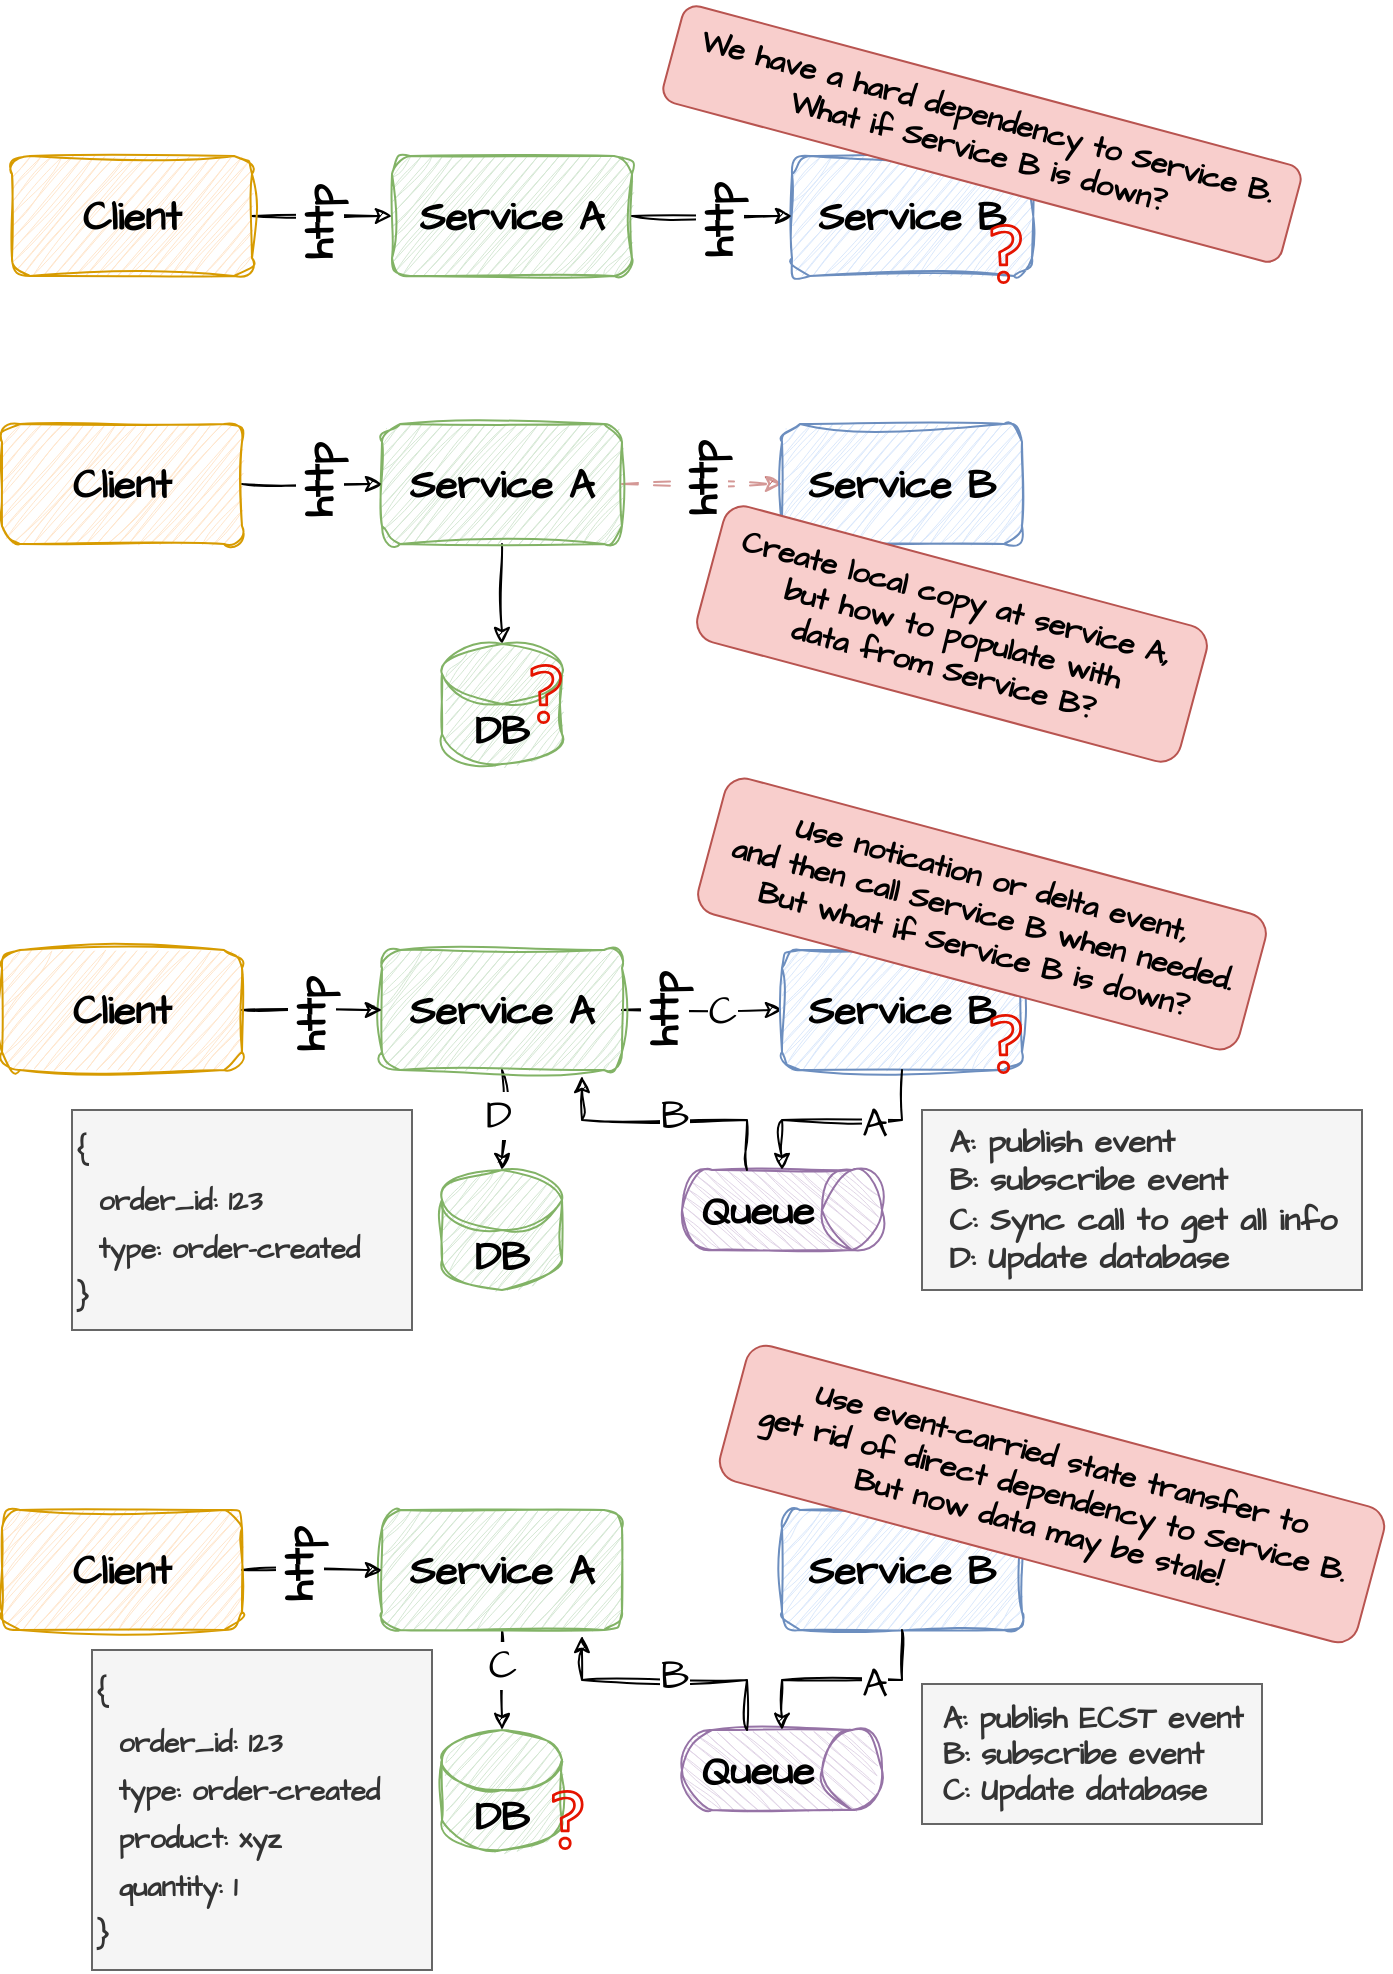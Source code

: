 <mxfile version="22.0.0" type="device">
  <diagram name="Page-1" id="o5Yd8Yg0HRaEMk8Ro8hD">
    <mxGraphModel dx="1032" dy="603" grid="1" gridSize="10" guides="1" tooltips="1" connect="1" arrows="1" fold="1" page="1" pageScale="1" pageWidth="827" pageHeight="1169" math="0" shadow="0">
      <root>
        <mxCell id="0" />
        <mxCell id="1" parent="0" />
        <mxCell id="ba6y40v8I_a7e9k7hn0l-2" value="&lt;b&gt;Service A&lt;/b&gt;" style="rounded=1;whiteSpace=wrap;html=1;sketch=1;hachureGap=4;jiggle=2;curveFitting=1;fontFamily=Architects Daughter;fontSource=https%3A%2F%2Ffonts.googleapis.com%2Fcss%3Ffamily%3DArchitects%2BDaughter;fontSize=20;fillColor=#d5e8d4;strokeColor=#82b366;" parent="1" vertex="1">
          <mxGeometry x="300" y="126" width="120" height="60" as="geometry" />
        </mxCell>
        <mxCell id="ba6y40v8I_a7e9k7hn0l-3" value="&lt;b&gt;Service B&lt;/b&gt;" style="rounded=1;whiteSpace=wrap;html=1;sketch=1;hachureGap=4;jiggle=2;curveFitting=1;fontFamily=Architects Daughter;fontSource=https%3A%2F%2Ffonts.googleapis.com%2Fcss%3Ffamily%3DArchitects%2BDaughter;fontSize=20;fillColor=#dae8fc;strokeColor=#6c8ebf;" parent="1" vertex="1">
          <mxGeometry x="500" y="126" width="120" height="60" as="geometry" />
        </mxCell>
        <mxCell id="ba6y40v8I_a7e9k7hn0l-5" style="edgeStyle=orthogonalEdgeStyle;rounded=0;sketch=1;hachureGap=4;jiggle=2;curveFitting=1;orthogonalLoop=1;jettySize=auto;html=1;exitX=1;exitY=0.5;exitDx=0;exitDy=0;entryX=0;entryY=0.5;entryDx=0;entryDy=0;fontFamily=Architects Daughter;fontSource=https%3A%2F%2Ffonts.googleapis.com%2Fcss%3Ffamily%3DArchitects%2BDaughter;fontSize=16;" parent="1" source="ba6y40v8I_a7e9k7hn0l-4" target="ba6y40v8I_a7e9k7hn0l-2" edge="1">
          <mxGeometry relative="1" as="geometry" />
        </mxCell>
        <mxCell id="T8hlibjeQrh5VsD3uksS-1" value="http" style="edgeLabel;html=1;align=center;verticalAlign=middle;resizable=0;points=[];fontSize=20;fontFamily=Architects Daughter;fontStyle=1;horizontal=0;" parent="ba6y40v8I_a7e9k7hn0l-5" vertex="1" connectable="0">
          <mxGeometry x="-0.074" y="-4" relative="1" as="geometry">
            <mxPoint as="offset" />
          </mxGeometry>
        </mxCell>
        <mxCell id="ba6y40v8I_a7e9k7hn0l-4" value="&lt;b&gt;Client&lt;/b&gt;" style="rounded=1;whiteSpace=wrap;html=1;sketch=1;hachureGap=4;jiggle=2;curveFitting=1;fontFamily=Architects Daughter;fontSource=https%3A%2F%2Ffonts.googleapis.com%2Fcss%3Ffamily%3DArchitects%2BDaughter;fontSize=20;fillColor=#ffe6cc;strokeColor=#d79b00;" parent="1" vertex="1">
          <mxGeometry x="110" y="126" width="120" height="60" as="geometry" />
        </mxCell>
        <mxCell id="ba6y40v8I_a7e9k7hn0l-12" value="" style="edgeStyle=orthogonalEdgeStyle;rounded=0;sketch=1;hachureGap=4;jiggle=2;curveFitting=1;orthogonalLoop=1;jettySize=auto;html=1;exitX=1;exitY=0.5;exitDx=0;exitDy=0;entryX=0;entryY=0.5;entryDx=0;entryDy=0;fontFamily=Architects Daughter;fontSource=https%3A%2F%2Ffonts.googleapis.com%2Fcss%3Ffamily%3DArchitects%2BDaughter;fontSize=16;" parent="1" source="ba6y40v8I_a7e9k7hn0l-2" target="ba6y40v8I_a7e9k7hn0l-3" edge="1">
          <mxGeometry relative="1" as="geometry">
            <mxPoint x="410" y="156" as="sourcePoint" />
            <mxPoint x="440" y="156" as="targetPoint" />
          </mxGeometry>
        </mxCell>
        <mxCell id="-ClgxcuwbLhf4d_EO81Z-5" value="http" style="edgeLabel;html=1;align=center;verticalAlign=middle;resizable=0;points=[];fontSize=20;fontFamily=Architects Daughter;fontStyle=1;horizontal=0;" vertex="1" connectable="0" parent="ba6y40v8I_a7e9k7hn0l-12">
          <mxGeometry x="0.065" y="-3" relative="1" as="geometry">
            <mxPoint as="offset" />
          </mxGeometry>
        </mxCell>
        <mxCell id="ba6y40v8I_a7e9k7hn0l-22" style="edgeStyle=orthogonalEdgeStyle;rounded=0;sketch=1;hachureGap=4;jiggle=2;curveFitting=1;orthogonalLoop=1;jettySize=auto;html=1;exitX=0.5;exitY=1;exitDx=0;exitDy=0;fontFamily=Architects Daughter;fontSource=https%3A%2F%2Ffonts.googleapis.com%2Fcss%3Ffamily%3DArchitects%2BDaughter;fontSize=16;" parent="1" source="ba6y40v8I_a7e9k7hn0l-15" target="ba6y40v8I_a7e9k7hn0l-21" edge="1">
          <mxGeometry relative="1" as="geometry" />
        </mxCell>
        <mxCell id="-ClgxcuwbLhf4d_EO81Z-3" style="edgeStyle=orthogonalEdgeStyle;rounded=0;sketch=1;hachureGap=4;jiggle=2;curveFitting=1;orthogonalLoop=1;jettySize=auto;html=1;exitX=1;exitY=0.5;exitDx=0;exitDy=0;entryX=0;entryY=0.5;entryDx=0;entryDy=0;fontFamily=Architects Daughter;fontSource=https%3A%2F%2Ffonts.googleapis.com%2Fcss%3Ffamily%3DArchitects%2BDaughter;fontSize=16;dashed=1;dashPattern=8 8;fillColor=#f8cecc;strokeColor=#b85450;opacity=60;" edge="1" parent="1" source="ba6y40v8I_a7e9k7hn0l-15" target="ba6y40v8I_a7e9k7hn0l-16">
          <mxGeometry relative="1" as="geometry" />
        </mxCell>
        <mxCell id="-ClgxcuwbLhf4d_EO81Z-6" value="http" style="edgeLabel;html=1;align=center;verticalAlign=middle;resizable=0;points=[];fontSize=20;fontFamily=Architects Daughter;fontStyle=1;horizontal=0;" vertex="1" connectable="0" parent="-ClgxcuwbLhf4d_EO81Z-3">
          <mxGeometry x="-0.235" y="2" relative="1" as="geometry">
            <mxPoint x="9" as="offset" />
          </mxGeometry>
        </mxCell>
        <mxCell id="ba6y40v8I_a7e9k7hn0l-15" value="&lt;b&gt;Service A&lt;/b&gt;" style="rounded=1;whiteSpace=wrap;html=1;sketch=1;hachureGap=4;jiggle=2;curveFitting=1;fontFamily=Architects Daughter;fontSource=https%3A%2F%2Ffonts.googleapis.com%2Fcss%3Ffamily%3DArchitects%2BDaughter;fontSize=20;fillColor=#d5e8d4;strokeColor=#82b366;" parent="1" vertex="1">
          <mxGeometry x="295" y="260" width="120" height="60" as="geometry" />
        </mxCell>
        <mxCell id="ba6y40v8I_a7e9k7hn0l-16" value="&lt;b&gt;Service B&lt;/b&gt;" style="rounded=1;whiteSpace=wrap;html=1;sketch=1;hachureGap=4;jiggle=2;curveFitting=1;fontFamily=Architects Daughter;fontSource=https%3A%2F%2Ffonts.googleapis.com%2Fcss%3Ffamily%3DArchitects%2BDaughter;fontSize=20;fillColor=#dae8fc;strokeColor=#6c8ebf;" parent="1" vertex="1">
          <mxGeometry x="495" y="260" width="120" height="60" as="geometry" />
        </mxCell>
        <mxCell id="ba6y40v8I_a7e9k7hn0l-17" style="edgeStyle=orthogonalEdgeStyle;rounded=0;sketch=1;hachureGap=4;jiggle=2;curveFitting=1;orthogonalLoop=1;jettySize=auto;html=1;exitX=1;exitY=0.5;exitDx=0;exitDy=0;entryX=0;entryY=0.5;entryDx=0;entryDy=0;fontFamily=Architects Daughter;fontSource=https%3A%2F%2Ffonts.googleapis.com%2Fcss%3Ffamily%3DArchitects%2BDaughter;fontSize=16;" parent="1" source="ba6y40v8I_a7e9k7hn0l-18" target="ba6y40v8I_a7e9k7hn0l-15" edge="1">
          <mxGeometry relative="1" as="geometry" />
        </mxCell>
        <mxCell id="T8hlibjeQrh5VsD3uksS-2" value="http" style="edgeLabel;html=1;align=center;verticalAlign=middle;resizable=0;points=[];fontSize=20;fontFamily=Architects Daughter;fontStyle=1;horizontal=0;" parent="ba6y40v8I_a7e9k7hn0l-17" vertex="1" connectable="0">
          <mxGeometry x="0.183" y="1" relative="1" as="geometry">
            <mxPoint x="-4" as="offset" />
          </mxGeometry>
        </mxCell>
        <mxCell id="ba6y40v8I_a7e9k7hn0l-18" value="&lt;b&gt;Client&lt;/b&gt;" style="rounded=1;whiteSpace=wrap;html=1;sketch=1;hachureGap=4;jiggle=2;curveFitting=1;fontFamily=Architects Daughter;fontSource=https%3A%2F%2Ffonts.googleapis.com%2Fcss%3Ffamily%3DArchitects%2BDaughter;fontSize=20;fillColor=#ffe6cc;strokeColor=#d79b00;" parent="1" vertex="1">
          <mxGeometry x="105" y="260" width="120" height="60" as="geometry" />
        </mxCell>
        <mxCell id="ba6y40v8I_a7e9k7hn0l-21" value="DB" style="shape=cylinder3;whiteSpace=wrap;html=1;boundedLbl=1;backgroundOutline=1;size=15;sketch=1;hachureGap=4;jiggle=2;curveFitting=1;fontFamily=Architects Daughter;fontSource=https%3A%2F%2Ffonts.googleapis.com%2Fcss%3Ffamily%3DArchitects%2BDaughter;fontSize=20;fillColor=#d5e8d4;strokeColor=#82b366;fontStyle=1" parent="1" vertex="1">
          <mxGeometry x="325" y="370" width="60" height="60" as="geometry" />
        </mxCell>
        <mxCell id="ba6y40v8I_a7e9k7hn0l-23" value="" style="sketch=0;outlineConnect=0;fillColor=#e51400;strokeColor=#B20000;dashed=0;verticalLabelPosition=bottom;verticalAlign=top;align=center;html=1;fontSize=12;fontStyle=0;aspect=fixed;pointerEvents=1;shape=mxgraph.aws4.question;hachureGap=4;jiggle=2;curveFitting=1;fontFamily=Architects Daughter;fontSource=https%3A%2F%2Ffonts.googleapis.com%2Fcss%3Ffamily%3DArchitects%2BDaughter;fontColor=#ffffff;" parent="1" vertex="1">
          <mxGeometry x="369.23" y="380" width="15.77" height="30" as="geometry" />
        </mxCell>
        <mxCell id="ba6y40v8I_a7e9k7hn0l-24" style="edgeStyle=orthogonalEdgeStyle;rounded=0;sketch=1;hachureGap=4;jiggle=2;curveFitting=1;orthogonalLoop=1;jettySize=auto;html=1;exitX=0.5;exitY=1;exitDx=0;exitDy=0;fontFamily=Architects Daughter;fontSource=https%3A%2F%2Ffonts.googleapis.com%2Fcss%3Ffamily%3DArchitects%2BDaughter;fontSize=16;" parent="1" source="ba6y40v8I_a7e9k7hn0l-25" target="ba6y40v8I_a7e9k7hn0l-29" edge="1">
          <mxGeometry relative="1" as="geometry" />
        </mxCell>
        <mxCell id="ba6y40v8I_a7e9k7hn0l-66" value="D" style="edgeLabel;html=1;align=center;verticalAlign=middle;resizable=0;points=[];fontSize=20;fontFamily=Architects Daughter;" parent="ba6y40v8I_a7e9k7hn0l-24" vertex="1" connectable="0">
          <mxGeometry x="-0.144" y="-2" relative="1" as="geometry">
            <mxPoint as="offset" />
          </mxGeometry>
        </mxCell>
        <mxCell id="ba6y40v8I_a7e9k7hn0l-44" style="edgeStyle=orthogonalEdgeStyle;rounded=0;sketch=1;hachureGap=4;jiggle=2;curveFitting=1;orthogonalLoop=1;jettySize=auto;html=1;exitX=1;exitY=0.5;exitDx=0;exitDy=0;entryX=0;entryY=0.5;entryDx=0;entryDy=0;fontFamily=Architects Daughter;fontSource=https%3A%2F%2Ffonts.googleapis.com%2Fcss%3Ffamily%3DArchitects%2BDaughter;fontSize=16;" parent="1" source="ba6y40v8I_a7e9k7hn0l-25" target="ba6y40v8I_a7e9k7hn0l-26" edge="1">
          <mxGeometry relative="1" as="geometry" />
        </mxCell>
        <mxCell id="ba6y40v8I_a7e9k7hn0l-45" value="C" style="edgeLabel;html=1;align=center;verticalAlign=middle;resizable=0;points=[];fontSize=20;fontFamily=Architects Daughter;" parent="ba6y40v8I_a7e9k7hn0l-44" vertex="1" connectable="0">
          <mxGeometry x="0.24" relative="1" as="geometry">
            <mxPoint as="offset" />
          </mxGeometry>
        </mxCell>
        <mxCell id="ba6y40v8I_a7e9k7hn0l-25" value="&lt;b&gt;Service A&lt;/b&gt;" style="rounded=1;whiteSpace=wrap;html=1;sketch=1;hachureGap=4;jiggle=2;curveFitting=1;fontFamily=Architects Daughter;fontSource=https%3A%2F%2Ffonts.googleapis.com%2Fcss%3Ffamily%3DArchitects%2BDaughter;fontSize=20;fillColor=#d5e8d4;strokeColor=#82b366;" parent="1" vertex="1">
          <mxGeometry x="295" y="523" width="120" height="60" as="geometry" />
        </mxCell>
        <mxCell id="ba6y40v8I_a7e9k7hn0l-26" value="&lt;b&gt;Service B&lt;/b&gt;" style="rounded=1;whiteSpace=wrap;html=1;sketch=1;hachureGap=4;jiggle=2;curveFitting=1;fontFamily=Architects Daughter;fontSource=https%3A%2F%2Ffonts.googleapis.com%2Fcss%3Ffamily%3DArchitects%2BDaughter;fontSize=20;fillColor=#dae8fc;strokeColor=#6c8ebf;" parent="1" vertex="1">
          <mxGeometry x="495" y="523" width="120" height="60" as="geometry" />
        </mxCell>
        <mxCell id="ba6y40v8I_a7e9k7hn0l-27" style="edgeStyle=orthogonalEdgeStyle;rounded=0;sketch=1;hachureGap=4;jiggle=2;curveFitting=1;orthogonalLoop=1;jettySize=auto;html=1;exitX=1;exitY=0.5;exitDx=0;exitDy=0;entryX=0;entryY=0.5;entryDx=0;entryDy=0;fontFamily=Architects Daughter;fontSource=https%3A%2F%2Ffonts.googleapis.com%2Fcss%3Ffamily%3DArchitects%2BDaughter;fontSize=16;" parent="1" source="ba6y40v8I_a7e9k7hn0l-28" target="ba6y40v8I_a7e9k7hn0l-25" edge="1">
          <mxGeometry relative="1" as="geometry" />
        </mxCell>
        <mxCell id="T8hlibjeQrh5VsD3uksS-3" value="http" style="edgeLabel;html=1;align=center;verticalAlign=middle;resizable=0;points=[];fontSize=20;fontFamily=Architects Daughter;fontStyle=1;horizontal=0;" parent="ba6y40v8I_a7e9k7hn0l-27" vertex="1" connectable="0">
          <mxGeometry x="-0.046" y="-3" relative="1" as="geometry">
            <mxPoint as="offset" />
          </mxGeometry>
        </mxCell>
        <mxCell id="ba6y40v8I_a7e9k7hn0l-28" value="&lt;b&gt;Client&lt;/b&gt;" style="rounded=1;whiteSpace=wrap;html=1;sketch=1;hachureGap=4;jiggle=2;curveFitting=1;fontFamily=Architects Daughter;fontSource=https%3A%2F%2Ffonts.googleapis.com%2Fcss%3Ffamily%3DArchitects%2BDaughter;fontSize=20;fillColor=#ffe6cc;strokeColor=#d79b00;" parent="1" vertex="1">
          <mxGeometry x="105" y="523" width="120" height="60" as="geometry" />
        </mxCell>
        <mxCell id="ba6y40v8I_a7e9k7hn0l-29" value="DB" style="shape=cylinder3;whiteSpace=wrap;html=1;boundedLbl=1;backgroundOutline=1;size=15;sketch=1;hachureGap=4;jiggle=2;curveFitting=1;fontFamily=Architects Daughter;fontSource=https%3A%2F%2Ffonts.googleapis.com%2Fcss%3Ffamily%3DArchitects%2BDaughter;fontSize=20;fillColor=#d5e8d4;strokeColor=#82b366;fontStyle=1" parent="1" vertex="1">
          <mxGeometry x="325" y="633" width="60" height="60" as="geometry" />
        </mxCell>
        <mxCell id="ba6y40v8I_a7e9k7hn0l-39" value="&lt;b&gt;Queue&lt;/b&gt;" style="shape=cylinder3;whiteSpace=wrap;html=1;boundedLbl=1;backgroundOutline=1;size=15;sketch=1;hachureGap=4;jiggle=2;curveFitting=1;fontFamily=Architects Daughter;fontSource=https%3A%2F%2Ffonts.googleapis.com%2Fcss%3Ffamily%3DArchitects%2BDaughter;fontSize=20;rotation=90;horizontal=0;fillColor=#e1d5e7;strokeColor=#9673a6;" parent="1" vertex="1">
          <mxGeometry x="475" y="603" width="40" height="100" as="geometry" />
        </mxCell>
        <mxCell id="ba6y40v8I_a7e9k7hn0l-40" style="edgeStyle=orthogonalEdgeStyle;rounded=0;sketch=1;hachureGap=4;jiggle=2;curveFitting=1;orthogonalLoop=1;jettySize=auto;html=1;exitX=0.5;exitY=1;exitDx=0;exitDy=0;entryX=0;entryY=0.5;entryDx=0;entryDy=0;entryPerimeter=0;fontFamily=Architects Daughter;fontSource=https%3A%2F%2Ffonts.googleapis.com%2Fcss%3Ffamily%3DArchitects%2BDaughter;fontSize=16;" parent="1" source="ba6y40v8I_a7e9k7hn0l-26" target="ba6y40v8I_a7e9k7hn0l-39" edge="1">
          <mxGeometry relative="1" as="geometry" />
        </mxCell>
        <mxCell id="ba6y40v8I_a7e9k7hn0l-42" value="A" style="edgeLabel;html=1;align=center;verticalAlign=middle;resizable=0;points=[];fontSize=20;fontFamily=Architects Daughter;" parent="ba6y40v8I_a7e9k7hn0l-40" vertex="1" connectable="0">
          <mxGeometry x="-0.284" y="1" relative="1" as="geometry">
            <mxPoint as="offset" />
          </mxGeometry>
        </mxCell>
        <mxCell id="ba6y40v8I_a7e9k7hn0l-41" style="edgeStyle=orthogonalEdgeStyle;rounded=0;sketch=1;hachureGap=4;jiggle=2;curveFitting=1;orthogonalLoop=1;jettySize=auto;html=1;exitX=0;exitY=0;exitDx=0;exitDy=67.5;exitPerimeter=0;entryX=0.833;entryY=1.05;entryDx=0;entryDy=0;entryPerimeter=0;fontFamily=Architects Daughter;fontSource=https%3A%2F%2Ffonts.googleapis.com%2Fcss%3Ffamily%3DArchitects%2BDaughter;fontSize=16;" parent="1" source="ba6y40v8I_a7e9k7hn0l-39" target="ba6y40v8I_a7e9k7hn0l-25" edge="1">
          <mxGeometry relative="1" as="geometry" />
        </mxCell>
        <mxCell id="ba6y40v8I_a7e9k7hn0l-43" value="B" style="edgeLabel;html=1;align=center;verticalAlign=middle;resizable=0;points=[];fontSize=20;fontFamily=Architects Daughter;" parent="ba6y40v8I_a7e9k7hn0l-41" vertex="1" connectable="0">
          <mxGeometry x="-0.044" y="-3" relative="1" as="geometry">
            <mxPoint as="offset" />
          </mxGeometry>
        </mxCell>
        <mxCell id="ba6y40v8I_a7e9k7hn0l-46" value="&lt;div style=&quot;text-align: left; font-size: 16px;&quot;&gt;&lt;span style=&quot;background-color: initial; font-size: 16px;&quot;&gt;A: publish event&lt;/span&gt;&lt;/div&gt;&lt;div style=&quot;text-align: left; font-size: 16px;&quot;&gt;&lt;span style=&quot;background-color: initial; font-size: 16px;&quot;&gt;B: subscribe event&lt;/span&gt;&lt;/div&gt;&lt;div style=&quot;text-align: left; font-size: 16px;&quot;&gt;&lt;span style=&quot;background-color: initial; font-size: 16px;&quot;&gt;C: Sync call to get all info&lt;/span&gt;&lt;/div&gt;&lt;div style=&quot;text-align: left; font-size: 16px;&quot;&gt;&lt;span style=&quot;background-color: initial; font-size: 16px;&quot;&gt;D: Update database&lt;/span&gt;&lt;/div&gt;" style="text;html=1;align=center;verticalAlign=middle;resizable=0;points=[];autosize=1;strokeColor=#666666;fillColor=#f5f5f5;fontSize=16;fontFamily=Architects Daughter;fontStyle=1;fontColor=#333333;" parent="1" vertex="1">
          <mxGeometry x="565" y="603" width="220" height="90" as="geometry" />
        </mxCell>
        <mxCell id="ba6y40v8I_a7e9k7hn0l-47" value="Create local copy at service A,&amp;nbsp;&lt;br style=&quot;font-size: 15px;&quot;&gt;but how to populate with&lt;br style=&quot;font-size: 15px;&quot;&gt;data from Service B?" style="text;html=1;align=center;verticalAlign=middle;resizable=0;points=[];autosize=1;strokeColor=#b85450;fillColor=#f8cecc;fontSize=15;fontFamily=Architects Daughter;fontStyle=1;rotation=15;rounded=1;glass=0;" parent="1" vertex="1">
          <mxGeometry x="455" y="330" width="250" height="70" as="geometry" />
        </mxCell>
        <mxCell id="ba6y40v8I_a7e9k7hn0l-48" value="We have a hard dependency to Service B. &lt;br&gt;What if Service B is down?" style="text;html=1;align=center;verticalAlign=middle;resizable=0;points=[];autosize=1;strokeColor=#b85450;fillColor=#f8cecc;fontSize=15;fontFamily=Architects Daughter;fontStyle=1;rotation=15;rounded=1;shadow=0;glass=0;" parent="1" vertex="1">
          <mxGeometry x="435" y="90" width="320" height="50" as="geometry" />
        </mxCell>
        <mxCell id="ba6y40v8I_a7e9k7hn0l-49" value="Use notication or delta event, &lt;br&gt;and then call Service B when needed. &lt;br&gt;But what if Service B is down?" style="text;html=1;align=center;verticalAlign=middle;resizable=0;points=[];autosize=1;strokeColor=#b85450;fillColor=#f8cecc;fontSize=15;fontFamily=Architects Daughter;fontStyle=1;rotation=15;rounded=1;" parent="1" vertex="1">
          <mxGeometry x="455" y="470" width="280" height="70" as="geometry" />
        </mxCell>
        <mxCell id="ba6y40v8I_a7e9k7hn0l-50" style="edgeStyle=orthogonalEdgeStyle;rounded=0;sketch=1;hachureGap=4;jiggle=2;curveFitting=1;orthogonalLoop=1;jettySize=auto;html=1;exitX=0.5;exitY=1;exitDx=0;exitDy=0;fontFamily=Architects Daughter;fontSource=https%3A%2F%2Ffonts.googleapis.com%2Fcss%3Ffamily%3DArchitects%2BDaughter;fontSize=16;" parent="1" source="ba6y40v8I_a7e9k7hn0l-53" target="ba6y40v8I_a7e9k7hn0l-57" edge="1">
          <mxGeometry relative="1" as="geometry" />
        </mxCell>
        <mxCell id="ba6y40v8I_a7e9k7hn0l-67" value="C" style="edgeLabel;html=1;align=center;verticalAlign=middle;resizable=0;points=[];fontSize=20;fontFamily=Architects Daughter;" parent="ba6y40v8I_a7e9k7hn0l-50" vertex="1" connectable="0">
          <mxGeometry x="-0.344" relative="1" as="geometry">
            <mxPoint as="offset" />
          </mxGeometry>
        </mxCell>
        <mxCell id="ba6y40v8I_a7e9k7hn0l-53" value="&lt;b&gt;Service A&lt;/b&gt;" style="rounded=1;whiteSpace=wrap;html=1;sketch=1;hachureGap=4;jiggle=2;curveFitting=1;fontFamily=Architects Daughter;fontSource=https%3A%2F%2Ffonts.googleapis.com%2Fcss%3Ffamily%3DArchitects%2BDaughter;fontSize=20;fillColor=#d5e8d4;strokeColor=#82b366;" parent="1" vertex="1">
          <mxGeometry x="295" y="803" width="120" height="60" as="geometry" />
        </mxCell>
        <mxCell id="ba6y40v8I_a7e9k7hn0l-54" value="&lt;b&gt;Service B&lt;/b&gt;" style="rounded=1;whiteSpace=wrap;html=1;sketch=1;hachureGap=4;jiggle=2;curveFitting=1;fontFamily=Architects Daughter;fontSource=https%3A%2F%2Ffonts.googleapis.com%2Fcss%3Ffamily%3DArchitects%2BDaughter;fontSize=20;fillColor=#dae8fc;strokeColor=#6c8ebf;" parent="1" vertex="1">
          <mxGeometry x="495" y="803" width="120" height="60" as="geometry" />
        </mxCell>
        <mxCell id="ba6y40v8I_a7e9k7hn0l-55" style="edgeStyle=orthogonalEdgeStyle;rounded=0;sketch=1;hachureGap=4;jiggle=2;curveFitting=1;orthogonalLoop=1;jettySize=auto;html=1;exitX=1;exitY=0.5;exitDx=0;exitDy=0;entryX=0;entryY=0.5;entryDx=0;entryDy=0;fontFamily=Architects Daughter;fontSource=https%3A%2F%2Ffonts.googleapis.com%2Fcss%3Ffamily%3DArchitects%2BDaughter;fontSize=16;" parent="1" source="ba6y40v8I_a7e9k7hn0l-56" target="ba6y40v8I_a7e9k7hn0l-53" edge="1">
          <mxGeometry relative="1" as="geometry" />
        </mxCell>
        <mxCell id="-ClgxcuwbLhf4d_EO81Z-2" value="&lt;b&gt;http&lt;/b&gt;" style="edgeLabel;html=1;align=center;verticalAlign=middle;resizable=0;points=[];fontSize=20;fontFamily=Architects Daughter;horizontal=0;" vertex="1" connectable="0" parent="ba6y40v8I_a7e9k7hn0l-55">
          <mxGeometry x="-0.211" y="2" relative="1" as="geometry">
            <mxPoint as="offset" />
          </mxGeometry>
        </mxCell>
        <mxCell id="ba6y40v8I_a7e9k7hn0l-56" value="&lt;b&gt;Client&lt;/b&gt;" style="rounded=1;whiteSpace=wrap;html=1;sketch=1;hachureGap=4;jiggle=2;curveFitting=1;fontFamily=Architects Daughter;fontSource=https%3A%2F%2Ffonts.googleapis.com%2Fcss%3Ffamily%3DArchitects%2BDaughter;fontSize=20;fillColor=#ffe6cc;strokeColor=#d79b00;" parent="1" vertex="1">
          <mxGeometry x="105" y="803" width="120" height="60" as="geometry" />
        </mxCell>
        <mxCell id="ba6y40v8I_a7e9k7hn0l-57" value="DB" style="shape=cylinder3;whiteSpace=wrap;html=1;boundedLbl=1;backgroundOutline=1;size=15;sketch=1;hachureGap=4;jiggle=2;curveFitting=1;fontFamily=Architects Daughter;fontSource=https%3A%2F%2Ffonts.googleapis.com%2Fcss%3Ffamily%3DArchitects%2BDaughter;fontSize=20;fillColor=#d5e8d4;strokeColor=#82b366;fontStyle=1" parent="1" vertex="1">
          <mxGeometry x="325" y="913" width="60" height="60" as="geometry" />
        </mxCell>
        <mxCell id="ba6y40v8I_a7e9k7hn0l-59" value="&lt;b&gt;Queue&lt;/b&gt;" style="shape=cylinder3;whiteSpace=wrap;html=1;boundedLbl=1;backgroundOutline=1;size=15;sketch=1;hachureGap=4;jiggle=2;curveFitting=1;fontFamily=Architects Daughter;fontSource=https%3A%2F%2Ffonts.googleapis.com%2Fcss%3Ffamily%3DArchitects%2BDaughter;fontSize=20;rotation=90;horizontal=0;fillColor=#e1d5e7;strokeColor=#9673a6;" parent="1" vertex="1">
          <mxGeometry x="475" y="883" width="40" height="100" as="geometry" />
        </mxCell>
        <mxCell id="ba6y40v8I_a7e9k7hn0l-60" style="edgeStyle=orthogonalEdgeStyle;rounded=0;sketch=1;hachureGap=4;jiggle=2;curveFitting=1;orthogonalLoop=1;jettySize=auto;html=1;exitX=0.5;exitY=1;exitDx=0;exitDy=0;entryX=0;entryY=0.5;entryDx=0;entryDy=0;entryPerimeter=0;fontFamily=Architects Daughter;fontSource=https%3A%2F%2Ffonts.googleapis.com%2Fcss%3Ffamily%3DArchitects%2BDaughter;fontSize=16;" parent="1" source="ba6y40v8I_a7e9k7hn0l-54" target="ba6y40v8I_a7e9k7hn0l-59" edge="1">
          <mxGeometry relative="1" as="geometry" />
        </mxCell>
        <mxCell id="ba6y40v8I_a7e9k7hn0l-61" value="A" style="edgeLabel;html=1;align=center;verticalAlign=middle;resizable=0;points=[];fontSize=20;fontFamily=Architects Daughter;" parent="ba6y40v8I_a7e9k7hn0l-60" vertex="1" connectable="0">
          <mxGeometry x="-0.284" y="1" relative="1" as="geometry">
            <mxPoint as="offset" />
          </mxGeometry>
        </mxCell>
        <mxCell id="ba6y40v8I_a7e9k7hn0l-62" style="edgeStyle=orthogonalEdgeStyle;rounded=0;sketch=1;hachureGap=4;jiggle=2;curveFitting=1;orthogonalLoop=1;jettySize=auto;html=1;exitX=0;exitY=0;exitDx=0;exitDy=67.5;exitPerimeter=0;entryX=0.833;entryY=1.05;entryDx=0;entryDy=0;entryPerimeter=0;fontFamily=Architects Daughter;fontSource=https%3A%2F%2Ffonts.googleapis.com%2Fcss%3Ffamily%3DArchitects%2BDaughter;fontSize=16;" parent="1" source="ba6y40v8I_a7e9k7hn0l-59" target="ba6y40v8I_a7e9k7hn0l-53" edge="1">
          <mxGeometry relative="1" as="geometry" />
        </mxCell>
        <mxCell id="ba6y40v8I_a7e9k7hn0l-63" value="B" style="edgeLabel;html=1;align=center;verticalAlign=middle;resizable=0;points=[];fontSize=20;fontFamily=Architects Daughter;" parent="ba6y40v8I_a7e9k7hn0l-62" vertex="1" connectable="0">
          <mxGeometry x="-0.044" y="-3" relative="1" as="geometry">
            <mxPoint as="offset" />
          </mxGeometry>
        </mxCell>
        <mxCell id="ba6y40v8I_a7e9k7hn0l-64" value="&lt;div style=&quot;text-align: left; font-size: 15px;&quot;&gt;&lt;span style=&quot;background-color: initial; font-size: 15px;&quot;&gt;A: publish ECST event&lt;/span&gt;&lt;/div&gt;&lt;div style=&quot;text-align: left; font-size: 15px;&quot;&gt;&lt;span style=&quot;background-color: initial; font-size: 15px;&quot;&gt;B: subscribe event&lt;/span&gt;&lt;/div&gt;&lt;div style=&quot;text-align: left; font-size: 15px;&quot;&gt;&lt;span style=&quot;background-color: initial; font-size: 15px;&quot;&gt;C: Update database&lt;/span&gt;&lt;/div&gt;" style="text;html=1;align=center;verticalAlign=middle;resizable=0;points=[];autosize=1;strokeColor=#666666;fillColor=#f5f5f5;fontSize=15;fontFamily=Architects Daughter;fontStyle=1;fontColor=#333333;" parent="1" vertex="1">
          <mxGeometry x="565" y="890" width="170" height="70" as="geometry" />
        </mxCell>
        <mxCell id="ba6y40v8I_a7e9k7hn0l-69" value="&lt;font style=&quot;font-size: 14px;&quot;&gt;&lt;b&gt;{&lt;br&gt;&amp;nbsp; order_id: 123&lt;br&gt;&amp;nbsp; type: order-created&lt;br&gt;}&lt;/b&gt;&lt;/font&gt;" style="text;html=1;align=left;verticalAlign=middle;resizable=0;points=[];autosize=1;fontSize=20;fontFamily=Architects Daughter;strokeColor=#666666;fillColor=#f5f5f5;fontColor=#333333;" parent="1" vertex="1">
          <mxGeometry x="140" y="603" width="170" height="110" as="geometry" />
        </mxCell>
        <mxCell id="ba6y40v8I_a7e9k7hn0l-70" value="&lt;font style=&quot;font-size: 14px;&quot;&gt;&lt;b&gt;{&lt;br&gt;&amp;nbsp; order_id: 123&lt;br&gt;&amp;nbsp; type: order-created&lt;br&gt;&amp;nbsp; product: xyz&lt;br&gt;&amp;nbsp; quantity: 1&lt;br&gt;}&lt;/b&gt;&lt;/font&gt;" style="text;html=1;align=left;verticalAlign=middle;resizable=0;points=[];autosize=1;strokeColor=#666666;fillColor=#f5f5f5;fontSize=20;fontFamily=Architects Daughter;fontColor=#333333;" parent="1" vertex="1">
          <mxGeometry x="150" y="873" width="170" height="160" as="geometry" />
        </mxCell>
        <mxCell id="T8hlibjeQrh5VsD3uksS-5" value="Use event-carried state transfer to &lt;br&gt;get rid of direct dependency to Service B. &lt;br&gt;But now data may be stale!&amp;nbsp;" style="text;html=1;align=center;verticalAlign=middle;resizable=0;points=[];autosize=1;strokeColor=#b85450;fillColor=#f8cecc;fontSize=15;fontFamily=Architects Daughter;fontStyle=1;rotation=15;rounded=1;" parent="1" vertex="1">
          <mxGeometry x="465" y="760" width="330" height="70" as="geometry" />
        </mxCell>
        <mxCell id="-ClgxcuwbLhf4d_EO81Z-7" value="http" style="edgeLabel;html=1;align=center;verticalAlign=middle;resizable=0;points=[];fontSize=20;fontFamily=Architects Daughter;fontStyle=1;horizontal=0;" vertex="1" connectable="0" parent="1">
          <mxGeometry x="435" y="553" as="geometry" />
        </mxCell>
        <mxCell id="-ClgxcuwbLhf4d_EO81Z-9" value="" style="sketch=0;outlineConnect=0;fillColor=#e51400;strokeColor=#B20000;dashed=0;verticalLabelPosition=bottom;verticalAlign=top;align=center;html=1;fontSize=12;fontStyle=0;aspect=fixed;pointerEvents=1;shape=mxgraph.aws4.question;hachureGap=4;jiggle=2;curveFitting=1;fontFamily=Architects Daughter;fontSource=https%3A%2F%2Ffonts.googleapis.com%2Fcss%3Ffamily%3DArchitects%2BDaughter;fontColor=#ffffff;" vertex="1" parent="1">
          <mxGeometry x="599.23" y="555" width="15.77" height="30" as="geometry" />
        </mxCell>
        <mxCell id="-ClgxcuwbLhf4d_EO81Z-10" value="" style="sketch=0;outlineConnect=0;fillColor=#e51400;strokeColor=#B20000;dashed=0;verticalLabelPosition=bottom;verticalAlign=top;align=center;html=1;fontSize=12;fontStyle=0;aspect=fixed;pointerEvents=1;shape=mxgraph.aws4.question;hachureGap=4;jiggle=2;curveFitting=1;fontFamily=Architects Daughter;fontSource=https%3A%2F%2Ffonts.googleapis.com%2Fcss%3Ffamily%3DArchitects%2BDaughter;fontColor=#ffffff;" vertex="1" parent="1">
          <mxGeometry x="599.23" y="160" width="15.77" height="30" as="geometry" />
        </mxCell>
        <mxCell id="-ClgxcuwbLhf4d_EO81Z-11" value="" style="sketch=0;outlineConnect=0;fillColor=#e51400;strokeColor=#B20000;dashed=0;verticalLabelPosition=bottom;verticalAlign=top;align=center;html=1;fontSize=12;fontStyle=0;aspect=fixed;pointerEvents=1;shape=mxgraph.aws4.question;hachureGap=4;jiggle=2;curveFitting=1;fontFamily=Architects Daughter;fontSource=https%3A%2F%2Ffonts.googleapis.com%2Fcss%3Ffamily%3DArchitects%2BDaughter;fontColor=#ffffff;" vertex="1" parent="1">
          <mxGeometry x="380" y="943" width="15.77" height="30" as="geometry" />
        </mxCell>
      </root>
    </mxGraphModel>
  </diagram>
</mxfile>
